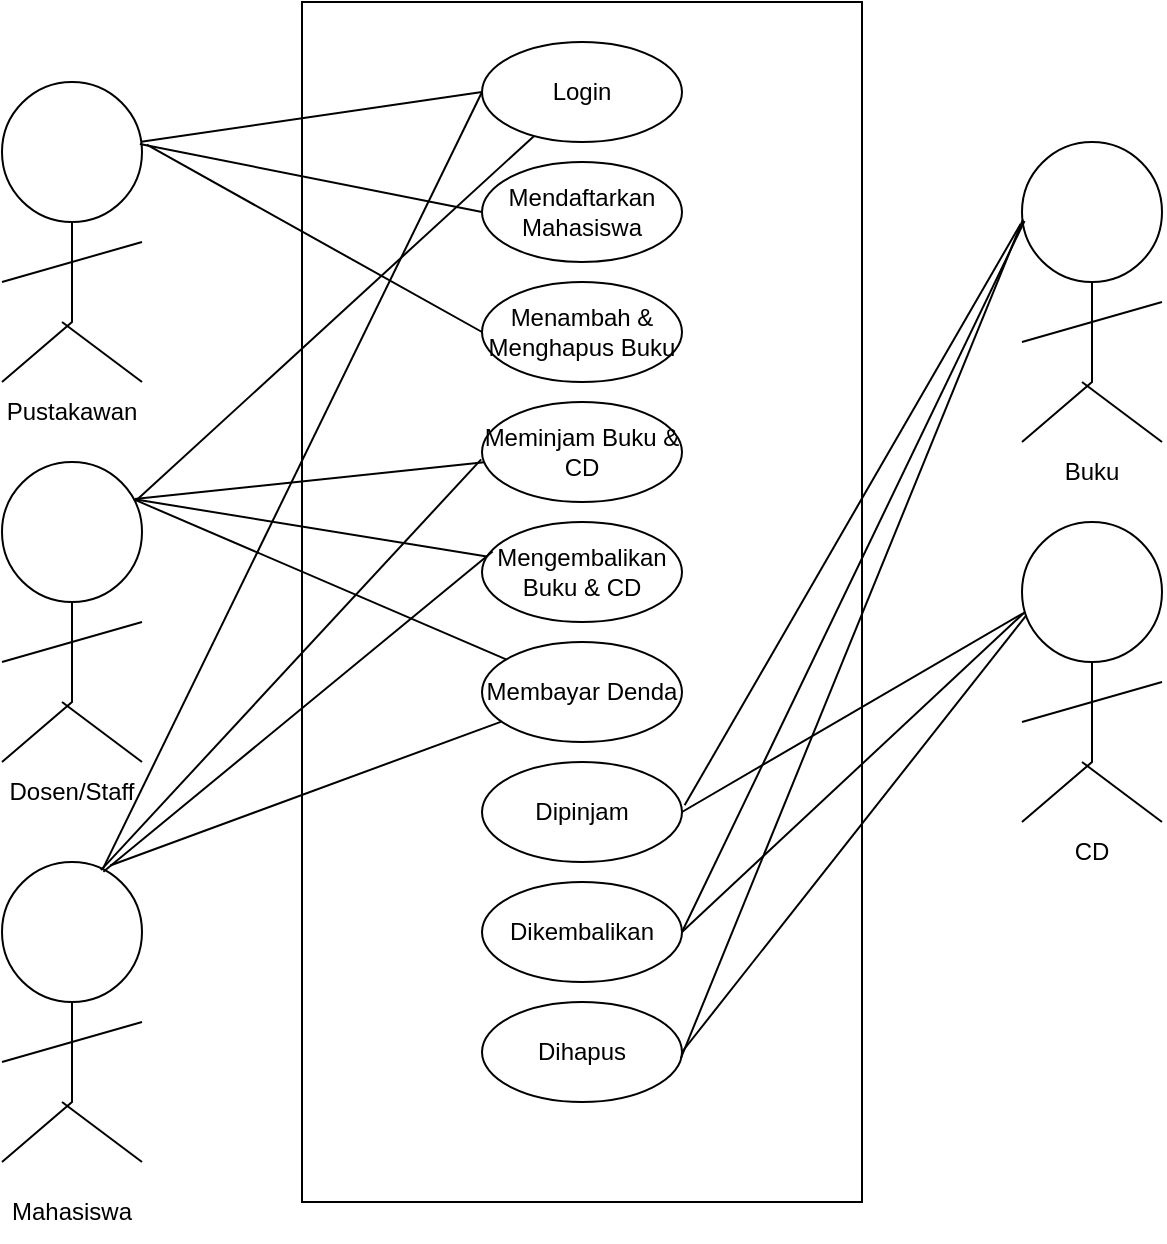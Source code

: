 <mxfile version="24.3.0" type="device">
  <diagram name="Page-1" id="PCGpRmx6x8JouUvG-_L2">
    <mxGraphModel dx="1985" dy="803" grid="1" gridSize="10" guides="1" tooltips="1" connect="1" arrows="1" fold="1" page="1" pageScale="1" pageWidth="827" pageHeight="1169" math="0" shadow="0">
      <root>
        <mxCell id="0" />
        <mxCell id="1" parent="0" />
        <mxCell id="tnSbIFUpueyAFCMVF3Jz-2" value="" style="rounded=0;whiteSpace=wrap;html=1;" vertex="1" parent="1">
          <mxGeometry x="280" y="80" width="280" height="600" as="geometry" />
        </mxCell>
        <mxCell id="tnSbIFUpueyAFCMVF3Jz-3" value="" style="ellipse;whiteSpace=wrap;html=1;aspect=fixed;" vertex="1" parent="1">
          <mxGeometry x="130" y="120" width="70" height="70" as="geometry" />
        </mxCell>
        <mxCell id="tnSbIFUpueyAFCMVF3Jz-4" value="" style="endArrow=none;html=1;rounded=0;exitX=0.5;exitY=1;exitDx=0;exitDy=0;" edge="1" parent="1" source="tnSbIFUpueyAFCMVF3Jz-3">
          <mxGeometry width="50" height="50" relative="1" as="geometry">
            <mxPoint x="210" y="480" as="sourcePoint" />
            <mxPoint x="130" y="270" as="targetPoint" />
            <Array as="points">
              <mxPoint x="165" y="240" />
            </Array>
          </mxGeometry>
        </mxCell>
        <mxCell id="tnSbIFUpueyAFCMVF3Jz-6" value="" style="endArrow=none;html=1;rounded=0;" edge="1" parent="1">
          <mxGeometry width="50" height="50" relative="1" as="geometry">
            <mxPoint x="160" y="240" as="sourcePoint" />
            <mxPoint x="200" y="270" as="targetPoint" />
          </mxGeometry>
        </mxCell>
        <mxCell id="tnSbIFUpueyAFCMVF3Jz-7" value="" style="endArrow=none;html=1;rounded=0;" edge="1" parent="1">
          <mxGeometry width="50" height="50" relative="1" as="geometry">
            <mxPoint x="130" y="220" as="sourcePoint" />
            <mxPoint x="200" y="200" as="targetPoint" />
          </mxGeometry>
        </mxCell>
        <mxCell id="tnSbIFUpueyAFCMVF3Jz-8" value="" style="ellipse;whiteSpace=wrap;html=1;aspect=fixed;" vertex="1" parent="1">
          <mxGeometry x="640" y="150" width="70" height="70" as="geometry" />
        </mxCell>
        <mxCell id="tnSbIFUpueyAFCMVF3Jz-9" value="" style="endArrow=none;html=1;rounded=0;exitX=0.5;exitY=1;exitDx=0;exitDy=0;" edge="1" parent="1" source="tnSbIFUpueyAFCMVF3Jz-8">
          <mxGeometry width="50" height="50" relative="1" as="geometry">
            <mxPoint x="720" y="510" as="sourcePoint" />
            <mxPoint x="640" y="300" as="targetPoint" />
            <Array as="points">
              <mxPoint x="675" y="270" />
            </Array>
          </mxGeometry>
        </mxCell>
        <mxCell id="tnSbIFUpueyAFCMVF3Jz-10" value="" style="endArrow=none;html=1;rounded=0;" edge="1" parent="1">
          <mxGeometry width="50" height="50" relative="1" as="geometry">
            <mxPoint x="670" y="270" as="sourcePoint" />
            <mxPoint x="710" y="300" as="targetPoint" />
          </mxGeometry>
        </mxCell>
        <mxCell id="tnSbIFUpueyAFCMVF3Jz-11" value="" style="endArrow=none;html=1;rounded=0;" edge="1" parent="1">
          <mxGeometry width="50" height="50" relative="1" as="geometry">
            <mxPoint x="640" y="250" as="sourcePoint" />
            <mxPoint x="710" y="230" as="targetPoint" />
          </mxGeometry>
        </mxCell>
        <mxCell id="tnSbIFUpueyAFCMVF3Jz-12" value="" style="ellipse;whiteSpace=wrap;html=1;aspect=fixed;" vertex="1" parent="1">
          <mxGeometry x="130" y="310" width="70" height="70" as="geometry" />
        </mxCell>
        <mxCell id="tnSbIFUpueyAFCMVF3Jz-13" value="" style="endArrow=none;html=1;rounded=0;exitX=0.5;exitY=1;exitDx=0;exitDy=0;" edge="1" parent="1" source="tnSbIFUpueyAFCMVF3Jz-12">
          <mxGeometry width="50" height="50" relative="1" as="geometry">
            <mxPoint x="210" y="670" as="sourcePoint" />
            <mxPoint x="130" y="460" as="targetPoint" />
            <Array as="points">
              <mxPoint x="165" y="430" />
            </Array>
          </mxGeometry>
        </mxCell>
        <mxCell id="tnSbIFUpueyAFCMVF3Jz-14" value="" style="endArrow=none;html=1;rounded=0;" edge="1" parent="1">
          <mxGeometry width="50" height="50" relative="1" as="geometry">
            <mxPoint x="160" y="430" as="sourcePoint" />
            <mxPoint x="200" y="460" as="targetPoint" />
          </mxGeometry>
        </mxCell>
        <mxCell id="tnSbIFUpueyAFCMVF3Jz-15" value="" style="endArrow=none;html=1;rounded=0;" edge="1" parent="1">
          <mxGeometry width="50" height="50" relative="1" as="geometry">
            <mxPoint x="130" y="410" as="sourcePoint" />
            <mxPoint x="200" y="390" as="targetPoint" />
          </mxGeometry>
        </mxCell>
        <mxCell id="tnSbIFUpueyAFCMVF3Jz-16" value="" style="ellipse;whiteSpace=wrap;html=1;aspect=fixed;" vertex="1" parent="1">
          <mxGeometry x="640" y="340" width="70" height="70" as="geometry" />
        </mxCell>
        <mxCell id="tnSbIFUpueyAFCMVF3Jz-17" value="" style="endArrow=none;html=1;rounded=0;exitX=0.5;exitY=1;exitDx=0;exitDy=0;" edge="1" parent="1" source="tnSbIFUpueyAFCMVF3Jz-16">
          <mxGeometry width="50" height="50" relative="1" as="geometry">
            <mxPoint x="720" y="700" as="sourcePoint" />
            <mxPoint x="640" y="490" as="targetPoint" />
            <Array as="points">
              <mxPoint x="675" y="460" />
            </Array>
          </mxGeometry>
        </mxCell>
        <mxCell id="tnSbIFUpueyAFCMVF3Jz-18" value="" style="endArrow=none;html=1;rounded=0;" edge="1" parent="1">
          <mxGeometry width="50" height="50" relative="1" as="geometry">
            <mxPoint x="670" y="460" as="sourcePoint" />
            <mxPoint x="710" y="490" as="targetPoint" />
          </mxGeometry>
        </mxCell>
        <mxCell id="tnSbIFUpueyAFCMVF3Jz-19" value="" style="endArrow=none;html=1;rounded=0;" edge="1" parent="1">
          <mxGeometry width="50" height="50" relative="1" as="geometry">
            <mxPoint x="640" y="440" as="sourcePoint" />
            <mxPoint x="710" y="420" as="targetPoint" />
          </mxGeometry>
        </mxCell>
        <mxCell id="tnSbIFUpueyAFCMVF3Jz-20" value="" style="ellipse;whiteSpace=wrap;html=1;aspect=fixed;" vertex="1" parent="1">
          <mxGeometry x="130" y="510" width="70" height="70" as="geometry" />
        </mxCell>
        <mxCell id="tnSbIFUpueyAFCMVF3Jz-21" value="" style="endArrow=none;html=1;rounded=0;exitX=0.5;exitY=1;exitDx=0;exitDy=0;" edge="1" parent="1" source="tnSbIFUpueyAFCMVF3Jz-20">
          <mxGeometry width="50" height="50" relative="1" as="geometry">
            <mxPoint x="210" y="870" as="sourcePoint" />
            <mxPoint x="130" y="660" as="targetPoint" />
            <Array as="points">
              <mxPoint x="165" y="630" />
            </Array>
          </mxGeometry>
        </mxCell>
        <mxCell id="tnSbIFUpueyAFCMVF3Jz-22" value="" style="endArrow=none;html=1;rounded=0;" edge="1" parent="1">
          <mxGeometry width="50" height="50" relative="1" as="geometry">
            <mxPoint x="160" y="630" as="sourcePoint" />
            <mxPoint x="200" y="660" as="targetPoint" />
          </mxGeometry>
        </mxCell>
        <mxCell id="tnSbIFUpueyAFCMVF3Jz-23" value="" style="endArrow=none;html=1;rounded=0;" edge="1" parent="1">
          <mxGeometry width="50" height="50" relative="1" as="geometry">
            <mxPoint x="130" y="610" as="sourcePoint" />
            <mxPoint x="200" y="590" as="targetPoint" />
          </mxGeometry>
        </mxCell>
        <mxCell id="tnSbIFUpueyAFCMVF3Jz-24" value="Pustakawan" style="text;html=1;align=center;verticalAlign=middle;whiteSpace=wrap;rounded=0;" vertex="1" parent="1">
          <mxGeometry x="135" y="270" width="60" height="30" as="geometry" />
        </mxCell>
        <mxCell id="tnSbIFUpueyAFCMVF3Jz-25" value="Dosen/Staff" style="text;html=1;align=center;verticalAlign=middle;whiteSpace=wrap;rounded=0;" vertex="1" parent="1">
          <mxGeometry x="135" y="460" width="60" height="30" as="geometry" />
        </mxCell>
        <mxCell id="tnSbIFUpueyAFCMVF3Jz-26" value="Mahasiswa" style="text;html=1;align=center;verticalAlign=middle;whiteSpace=wrap;rounded=0;" vertex="1" parent="1">
          <mxGeometry x="135" y="670" width="60" height="30" as="geometry" />
        </mxCell>
        <mxCell id="tnSbIFUpueyAFCMVF3Jz-27" value="Buku" style="text;html=1;align=center;verticalAlign=middle;whiteSpace=wrap;rounded=0;" vertex="1" parent="1">
          <mxGeometry x="645" y="300" width="60" height="30" as="geometry" />
        </mxCell>
        <mxCell id="tnSbIFUpueyAFCMVF3Jz-28" value="CD" style="text;html=1;align=center;verticalAlign=middle;whiteSpace=wrap;rounded=0;" vertex="1" parent="1">
          <mxGeometry x="645" y="490" width="60" height="30" as="geometry" />
        </mxCell>
        <mxCell id="tnSbIFUpueyAFCMVF3Jz-29" value="Login" style="ellipse;whiteSpace=wrap;html=1;" vertex="1" parent="1">
          <mxGeometry x="370" y="100" width="100" height="50" as="geometry" />
        </mxCell>
        <mxCell id="tnSbIFUpueyAFCMVF3Jz-30" value="Mendaftarkan Mahasiswa" style="ellipse;whiteSpace=wrap;html=1;" vertex="1" parent="1">
          <mxGeometry x="370" y="160" width="100" height="50" as="geometry" />
        </mxCell>
        <mxCell id="tnSbIFUpueyAFCMVF3Jz-31" value="Menambah &amp;amp; Menghapus Buku" style="ellipse;whiteSpace=wrap;html=1;" vertex="1" parent="1">
          <mxGeometry x="370" y="220" width="100" height="50" as="geometry" />
        </mxCell>
        <mxCell id="tnSbIFUpueyAFCMVF3Jz-32" value="Meminjam Buku &amp;amp; CD" style="ellipse;whiteSpace=wrap;html=1;" vertex="1" parent="1">
          <mxGeometry x="370" y="280" width="100" height="50" as="geometry" />
        </mxCell>
        <mxCell id="tnSbIFUpueyAFCMVF3Jz-33" value="Mengembalikan Buku &amp;amp; CD" style="ellipse;whiteSpace=wrap;html=1;" vertex="1" parent="1">
          <mxGeometry x="370" y="340" width="100" height="50" as="geometry" />
        </mxCell>
        <mxCell id="tnSbIFUpueyAFCMVF3Jz-34" value="Membayar Denda" style="ellipse;whiteSpace=wrap;html=1;" vertex="1" parent="1">
          <mxGeometry x="370" y="400" width="100" height="50" as="geometry" />
        </mxCell>
        <mxCell id="tnSbIFUpueyAFCMVF3Jz-35" value="Dipinjam" style="ellipse;whiteSpace=wrap;html=1;" vertex="1" parent="1">
          <mxGeometry x="370" y="460" width="100" height="50" as="geometry" />
        </mxCell>
        <mxCell id="tnSbIFUpueyAFCMVF3Jz-36" value="Dikembalikan" style="ellipse;whiteSpace=wrap;html=1;" vertex="1" parent="1">
          <mxGeometry x="370" y="520" width="100" height="50" as="geometry" />
        </mxCell>
        <mxCell id="tnSbIFUpueyAFCMVF3Jz-37" value="Dihapus" style="ellipse;whiteSpace=wrap;html=1;" vertex="1" parent="1">
          <mxGeometry x="370" y="580" width="100" height="50" as="geometry" />
        </mxCell>
        <mxCell id="tnSbIFUpueyAFCMVF3Jz-39" value="" style="endArrow=none;html=1;rounded=0;entryX=0;entryY=0.5;entryDx=0;entryDy=0;" edge="1" parent="1" source="tnSbIFUpueyAFCMVF3Jz-3" target="tnSbIFUpueyAFCMVF3Jz-29">
          <mxGeometry width="50" height="50" relative="1" as="geometry">
            <mxPoint x="160" y="240" as="sourcePoint" />
            <mxPoint x="310" y="170" as="targetPoint" />
          </mxGeometry>
        </mxCell>
        <mxCell id="tnSbIFUpueyAFCMVF3Jz-40" value="" style="endArrow=none;html=1;rounded=0;entryX=0;entryY=0.5;entryDx=0;entryDy=0;exitX=0.985;exitY=0.443;exitDx=0;exitDy=0;exitPerimeter=0;" edge="1" parent="1" source="tnSbIFUpueyAFCMVF3Jz-3" target="tnSbIFUpueyAFCMVF3Jz-30">
          <mxGeometry width="50" height="50" relative="1" as="geometry">
            <mxPoint x="270" y="270" as="sourcePoint" />
            <mxPoint x="320" y="220" as="targetPoint" />
          </mxGeometry>
        </mxCell>
        <mxCell id="tnSbIFUpueyAFCMVF3Jz-41" value="" style="endArrow=none;html=1;rounded=0;exitX=1.034;exitY=0.448;exitDx=0;exitDy=0;exitPerimeter=0;entryX=0;entryY=0.5;entryDx=0;entryDy=0;" edge="1" parent="1" source="tnSbIFUpueyAFCMVF3Jz-3" target="tnSbIFUpueyAFCMVF3Jz-31">
          <mxGeometry width="50" height="50" relative="1" as="geometry">
            <mxPoint x="270" y="270" as="sourcePoint" />
            <mxPoint x="320" y="220" as="targetPoint" />
          </mxGeometry>
        </mxCell>
        <mxCell id="tnSbIFUpueyAFCMVF3Jz-42" value="" style="endArrow=none;html=1;rounded=0;exitX=0.952;exitY=0.281;exitDx=0;exitDy=0;exitPerimeter=0;" edge="1" parent="1" source="tnSbIFUpueyAFCMVF3Jz-12" target="tnSbIFUpueyAFCMVF3Jz-29">
          <mxGeometry width="50" height="50" relative="1" as="geometry">
            <mxPoint x="270" y="270" as="sourcePoint" />
            <mxPoint x="320" y="220" as="targetPoint" />
          </mxGeometry>
        </mxCell>
        <mxCell id="tnSbIFUpueyAFCMVF3Jz-43" value="" style="endArrow=none;html=1;rounded=0;exitX=0.947;exitY=0.265;exitDx=0;exitDy=0;exitPerimeter=0;" edge="1" parent="1" source="tnSbIFUpueyAFCMVF3Jz-12" target="tnSbIFUpueyAFCMVF3Jz-32">
          <mxGeometry width="50" height="50" relative="1" as="geometry">
            <mxPoint x="270" y="300" as="sourcePoint" />
            <mxPoint x="320" y="250" as="targetPoint" />
          </mxGeometry>
        </mxCell>
        <mxCell id="tnSbIFUpueyAFCMVF3Jz-44" value="" style="endArrow=none;html=1;rounded=0;exitX=0.969;exitY=0.27;exitDx=0;exitDy=0;exitPerimeter=0;" edge="1" parent="1" source="tnSbIFUpueyAFCMVF3Jz-12" target="tnSbIFUpueyAFCMVF3Jz-33">
          <mxGeometry width="50" height="50" relative="1" as="geometry">
            <mxPoint x="270" y="380" as="sourcePoint" />
            <mxPoint x="320" y="330" as="targetPoint" />
          </mxGeometry>
        </mxCell>
        <mxCell id="tnSbIFUpueyAFCMVF3Jz-45" value="" style="endArrow=none;html=1;rounded=0;exitX=0.963;exitY=0.276;exitDx=0;exitDy=0;exitPerimeter=0;" edge="1" parent="1" source="tnSbIFUpueyAFCMVF3Jz-12" target="tnSbIFUpueyAFCMVF3Jz-34">
          <mxGeometry width="50" height="50" relative="1" as="geometry">
            <mxPoint x="270" y="430" as="sourcePoint" />
            <mxPoint x="320" y="380" as="targetPoint" />
          </mxGeometry>
        </mxCell>
        <mxCell id="tnSbIFUpueyAFCMVF3Jz-46" value="" style="endArrow=none;html=1;rounded=0;entryX=0;entryY=0.5;entryDx=0;entryDy=0;" edge="1" parent="1" source="tnSbIFUpueyAFCMVF3Jz-20" target="tnSbIFUpueyAFCMVF3Jz-29">
          <mxGeometry width="50" height="50" relative="1" as="geometry">
            <mxPoint x="270" y="580" as="sourcePoint" />
            <mxPoint x="320" y="530" as="targetPoint" />
          </mxGeometry>
        </mxCell>
        <mxCell id="tnSbIFUpueyAFCMVF3Jz-47" value="" style="endArrow=none;html=1;rounded=0;exitX=0.707;exitY=0.058;exitDx=0;exitDy=0;exitPerimeter=0;entryX=-0.004;entryY=0.574;entryDx=0;entryDy=0;entryPerimeter=0;" edge="1" parent="1" source="tnSbIFUpueyAFCMVF3Jz-20" target="tnSbIFUpueyAFCMVF3Jz-32">
          <mxGeometry width="50" height="50" relative="1" as="geometry">
            <mxPoint x="270" y="480" as="sourcePoint" />
            <mxPoint x="320" y="430" as="targetPoint" />
          </mxGeometry>
        </mxCell>
        <mxCell id="tnSbIFUpueyAFCMVF3Jz-48" value="" style="endArrow=none;html=1;rounded=0;exitX=0.724;exitY=0.069;exitDx=0;exitDy=0;exitPerimeter=0;entryX=0.053;entryY=0.296;entryDx=0;entryDy=0;entryPerimeter=0;" edge="1" parent="1" source="tnSbIFUpueyAFCMVF3Jz-20" target="tnSbIFUpueyAFCMVF3Jz-33">
          <mxGeometry width="50" height="50" relative="1" as="geometry">
            <mxPoint x="270" y="480" as="sourcePoint" />
            <mxPoint x="320" y="430" as="targetPoint" />
          </mxGeometry>
        </mxCell>
        <mxCell id="tnSbIFUpueyAFCMVF3Jz-49" value="" style="endArrow=none;html=1;rounded=0;exitX=0.773;exitY=0.025;exitDx=0;exitDy=0;exitPerimeter=0;" edge="1" parent="1" source="tnSbIFUpueyAFCMVF3Jz-20" target="tnSbIFUpueyAFCMVF3Jz-34">
          <mxGeometry width="50" height="50" relative="1" as="geometry">
            <mxPoint x="270" y="540" as="sourcePoint" />
            <mxPoint x="320" y="490" as="targetPoint" />
          </mxGeometry>
        </mxCell>
        <mxCell id="tnSbIFUpueyAFCMVF3Jz-50" value="" style="endArrow=none;html=1;rounded=0;exitX=1;exitY=0.5;exitDx=0;exitDy=0;entryX=0.007;entryY=0.652;entryDx=0;entryDy=0;entryPerimeter=0;" edge="1" parent="1" source="tnSbIFUpueyAFCMVF3Jz-35" target="tnSbIFUpueyAFCMVF3Jz-16">
          <mxGeometry width="50" height="50" relative="1" as="geometry">
            <mxPoint x="550" y="390" as="sourcePoint" />
            <mxPoint x="600" y="340" as="targetPoint" />
          </mxGeometry>
        </mxCell>
        <mxCell id="tnSbIFUpueyAFCMVF3Jz-51" value="" style="endArrow=none;html=1;rounded=0;exitX=1;exitY=0.5;exitDx=0;exitDy=0;entryX=0.023;entryY=0.641;entryDx=0;entryDy=0;entryPerimeter=0;" edge="1" parent="1" source="tnSbIFUpueyAFCMVF3Jz-36" target="tnSbIFUpueyAFCMVF3Jz-16">
          <mxGeometry width="50" height="50" relative="1" as="geometry">
            <mxPoint x="550" y="490" as="sourcePoint" />
            <mxPoint x="600" y="440" as="targetPoint" />
          </mxGeometry>
        </mxCell>
        <mxCell id="tnSbIFUpueyAFCMVF3Jz-52" value="" style="endArrow=none;html=1;rounded=0;exitX=1;exitY=0.5;exitDx=0;exitDy=0;entryX=0.029;entryY=0.669;entryDx=0;entryDy=0;entryPerimeter=0;" edge="1" parent="1" source="tnSbIFUpueyAFCMVF3Jz-37" target="tnSbIFUpueyAFCMVF3Jz-16">
          <mxGeometry width="50" height="50" relative="1" as="geometry">
            <mxPoint x="550" y="560" as="sourcePoint" />
            <mxPoint x="600" y="510" as="targetPoint" />
          </mxGeometry>
        </mxCell>
        <mxCell id="tnSbIFUpueyAFCMVF3Jz-53" value="" style="endArrow=none;html=1;rounded=0;exitX=1.013;exitY=0.433;exitDx=0;exitDy=0;exitPerimeter=0;entryX=-0.01;entryY=0.586;entryDx=0;entryDy=0;entryPerimeter=0;" edge="1" parent="1" source="tnSbIFUpueyAFCMVF3Jz-35" target="tnSbIFUpueyAFCMVF3Jz-8">
          <mxGeometry width="50" height="50" relative="1" as="geometry">
            <mxPoint x="550" y="320" as="sourcePoint" />
            <mxPoint x="600" y="270" as="targetPoint" />
          </mxGeometry>
        </mxCell>
        <mxCell id="tnSbIFUpueyAFCMVF3Jz-54" value="" style="endArrow=none;html=1;rounded=0;exitX=1;exitY=0.5;exitDx=0;exitDy=0;entryX=0.018;entryY=0.564;entryDx=0;entryDy=0;entryPerimeter=0;" edge="1" parent="1" source="tnSbIFUpueyAFCMVF3Jz-36" target="tnSbIFUpueyAFCMVF3Jz-8">
          <mxGeometry width="50" height="50" relative="1" as="geometry">
            <mxPoint x="550" y="500" as="sourcePoint" />
            <mxPoint x="600" y="450" as="targetPoint" />
          </mxGeometry>
        </mxCell>
        <mxCell id="tnSbIFUpueyAFCMVF3Jz-55" value="" style="endArrow=none;html=1;rounded=0;exitX=0.994;exitY=0.563;exitDx=0;exitDy=0;exitPerimeter=0;entryX=0.007;entryY=0.553;entryDx=0;entryDy=0;entryPerimeter=0;" edge="1" parent="1" source="tnSbIFUpueyAFCMVF3Jz-37" target="tnSbIFUpueyAFCMVF3Jz-8">
          <mxGeometry width="50" height="50" relative="1" as="geometry">
            <mxPoint x="550" y="550" as="sourcePoint" />
            <mxPoint x="600" y="500" as="targetPoint" />
          </mxGeometry>
        </mxCell>
      </root>
    </mxGraphModel>
  </diagram>
</mxfile>
